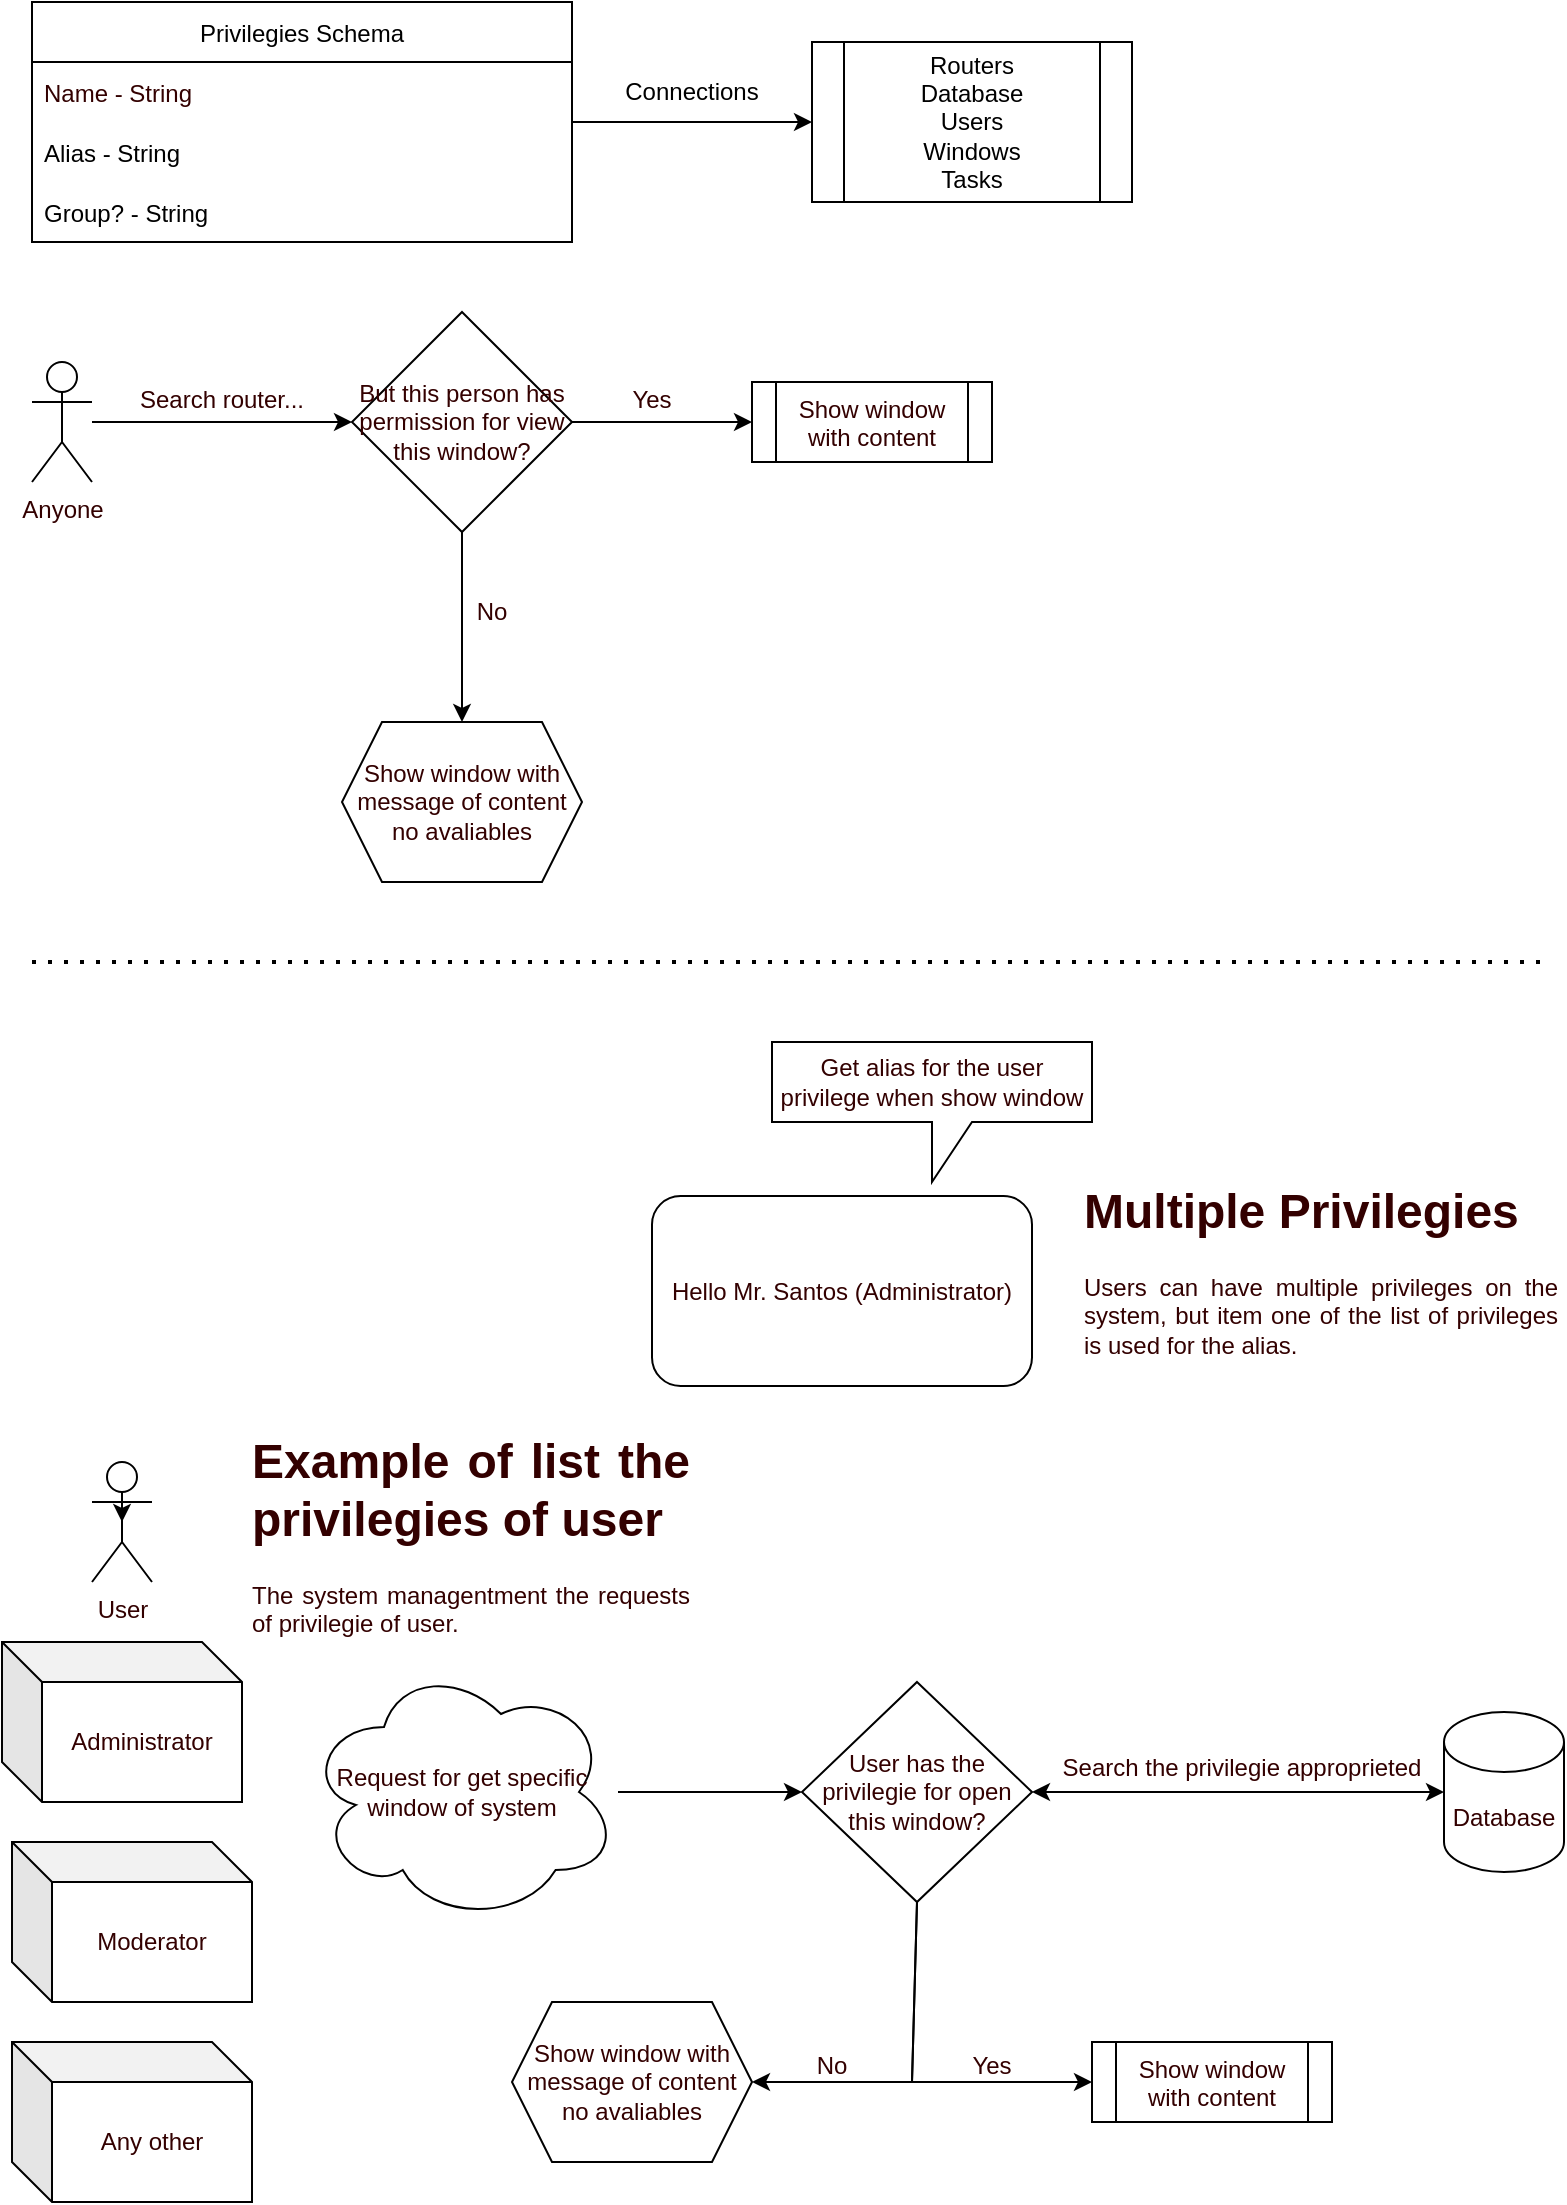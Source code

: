 <mxfile version="18.0.6" type="github">
  <diagram id="C5RBs43oDa-KdzZeNtuy" name="Page-1">
    <mxGraphModel dx="1034" dy="933" grid="1" gridSize="10" guides="1" tooltips="1" connect="1" arrows="1" fold="1" page="1" pageScale="1" pageWidth="827" pageHeight="1169" math="0" shadow="0">
      <root>
        <mxCell id="WIyWlLk6GJQsqaUBKTNV-0" />
        <mxCell id="WIyWlLk6GJQsqaUBKTNV-1" parent="WIyWlLk6GJQsqaUBKTNV-0" />
        <mxCell id="nji6fuR_Czli_-WdUarw-7" value="" style="edgeStyle=orthogonalEdgeStyle;rounded=0;orthogonalLoop=1;jettySize=auto;html=1;" edge="1" parent="WIyWlLk6GJQsqaUBKTNV-1" source="nji6fuR_Czli_-WdUarw-1" target="nji6fuR_Czli_-WdUarw-6">
          <mxGeometry relative="1" as="geometry" />
        </mxCell>
        <mxCell id="nji6fuR_Czli_-WdUarw-1" value="Privilegies Schema" style="swimlane;fontStyle=0;childLayout=stackLayout;horizontal=1;startSize=30;horizontalStack=0;resizeParent=1;resizeParentMax=0;resizeLast=0;collapsible=1;marginBottom=0;" vertex="1" parent="WIyWlLk6GJQsqaUBKTNV-1">
          <mxGeometry x="40" y="40" width="270" height="120" as="geometry" />
        </mxCell>
        <mxCell id="nji6fuR_Czli_-WdUarw-2" value="Name - String" style="text;strokeColor=none;fillColor=none;align=left;verticalAlign=middle;spacingLeft=4;spacingRight=4;overflow=hidden;points=[[0,0.5],[1,0.5]];portConstraint=eastwest;rotatable=0;fontColor=#330000;" vertex="1" parent="nji6fuR_Czli_-WdUarw-1">
          <mxGeometry y="30" width="270" height="30" as="geometry" />
        </mxCell>
        <mxCell id="nji6fuR_Czli_-WdUarw-9" value="Alias - String" style="text;strokeColor=none;fillColor=none;align=left;verticalAlign=middle;spacingLeft=4;spacingRight=4;overflow=hidden;points=[[0,0.5],[1,0.5]];portConstraint=eastwest;rotatable=0;" vertex="1" parent="nji6fuR_Czli_-WdUarw-1">
          <mxGeometry y="60" width="270" height="30" as="geometry" />
        </mxCell>
        <mxCell id="nji6fuR_Czli_-WdUarw-3" value="Group? - String" style="text;strokeColor=none;fillColor=none;align=left;verticalAlign=middle;spacingLeft=4;spacingRight=4;overflow=hidden;points=[[0,0.5],[1,0.5]];portConstraint=eastwest;rotatable=0;" vertex="1" parent="nji6fuR_Czli_-WdUarw-1">
          <mxGeometry y="90" width="270" height="30" as="geometry" />
        </mxCell>
        <mxCell id="nji6fuR_Czli_-WdUarw-6" value="Routers&lt;br&gt;Database&lt;br&gt;Users&lt;br&gt;Windows&lt;br&gt;Tasks" style="shape=process;whiteSpace=wrap;html=1;backgroundOutline=1;fontStyle=0;startSize=30;" vertex="1" parent="WIyWlLk6GJQsqaUBKTNV-1">
          <mxGeometry x="430" y="60" width="160" height="80" as="geometry" />
        </mxCell>
        <mxCell id="nji6fuR_Czli_-WdUarw-8" value="Connections" style="text;html=1;strokeColor=none;fillColor=none;align=center;verticalAlign=middle;whiteSpace=wrap;rounded=0;" vertex="1" parent="WIyWlLk6GJQsqaUBKTNV-1">
          <mxGeometry x="340" y="70" width="60" height="30" as="geometry" />
        </mxCell>
        <mxCell id="nji6fuR_Czli_-WdUarw-19" value="" style="edgeStyle=orthogonalEdgeStyle;rounded=0;orthogonalLoop=1;jettySize=auto;html=1;fontColor=#330000;" edge="1" parent="WIyWlLk6GJQsqaUBKTNV-1" source="nji6fuR_Czli_-WdUarw-11" target="nji6fuR_Czli_-WdUarw-18">
          <mxGeometry relative="1" as="geometry" />
        </mxCell>
        <mxCell id="nji6fuR_Czli_-WdUarw-11" value="Anyone" style="shape=umlActor;verticalLabelPosition=bottom;verticalAlign=top;html=1;outlineConnect=0;fontColor=#330000;" vertex="1" parent="WIyWlLk6GJQsqaUBKTNV-1">
          <mxGeometry x="40" y="220" width="30" height="60" as="geometry" />
        </mxCell>
        <mxCell id="nji6fuR_Czli_-WdUarw-15" value="Show window with content" style="shape=process;whiteSpace=wrap;html=1;backgroundOutline=1;verticalAlign=top;fontColor=#330000;" vertex="1" parent="WIyWlLk6GJQsqaUBKTNV-1">
          <mxGeometry x="400" y="230" width="120" height="40" as="geometry" />
        </mxCell>
        <mxCell id="nji6fuR_Czli_-WdUarw-20" value="" style="edgeStyle=orthogonalEdgeStyle;rounded=0;orthogonalLoop=1;jettySize=auto;html=1;fontColor=#330000;" edge="1" parent="WIyWlLk6GJQsqaUBKTNV-1" source="nji6fuR_Czli_-WdUarw-18" target="nji6fuR_Czli_-WdUarw-15">
          <mxGeometry relative="1" as="geometry" />
        </mxCell>
        <mxCell id="nji6fuR_Czli_-WdUarw-24" value="" style="edgeStyle=orthogonalEdgeStyle;rounded=0;orthogonalLoop=1;jettySize=auto;html=1;fontColor=#330000;" edge="1" parent="WIyWlLk6GJQsqaUBKTNV-1" source="nji6fuR_Czli_-WdUarw-18" target="nji6fuR_Czli_-WdUarw-23">
          <mxGeometry relative="1" as="geometry" />
        </mxCell>
        <mxCell id="nji6fuR_Czli_-WdUarw-18" value="But this person has permission for view this window?" style="rhombus;whiteSpace=wrap;html=1;fontColor=#330000;" vertex="1" parent="WIyWlLk6GJQsqaUBKTNV-1">
          <mxGeometry x="200" y="195" width="110" height="110" as="geometry" />
        </mxCell>
        <mxCell id="nji6fuR_Czli_-WdUarw-21" value="Search router..." style="text;html=1;strokeColor=none;fillColor=none;align=center;verticalAlign=middle;whiteSpace=wrap;rounded=0;fontColor=#330000;" vertex="1" parent="WIyWlLk6GJQsqaUBKTNV-1">
          <mxGeometry x="90" y="224" width="90" height="30" as="geometry" />
        </mxCell>
        <mxCell id="nji6fuR_Czli_-WdUarw-22" value="Yes" style="text;html=1;strokeColor=none;fillColor=none;align=center;verticalAlign=middle;whiteSpace=wrap;rounded=0;fontColor=#330000;" vertex="1" parent="WIyWlLk6GJQsqaUBKTNV-1">
          <mxGeometry x="320" y="224" width="60" height="30" as="geometry" />
        </mxCell>
        <mxCell id="nji6fuR_Czli_-WdUarw-23" value="Show window with message of content no avaliables" style="shape=hexagon;perimeter=hexagonPerimeter2;whiteSpace=wrap;html=1;fixedSize=1;fontColor=#330000;" vertex="1" parent="WIyWlLk6GJQsqaUBKTNV-1">
          <mxGeometry x="195" y="400" width="120" height="80" as="geometry" />
        </mxCell>
        <mxCell id="nji6fuR_Czli_-WdUarw-25" value="No" style="text;html=1;strokeColor=none;fillColor=none;align=center;verticalAlign=middle;whiteSpace=wrap;rounded=0;fontColor=#330000;" vertex="1" parent="WIyWlLk6GJQsqaUBKTNV-1">
          <mxGeometry x="240" y="330" width="60" height="30" as="geometry" />
        </mxCell>
        <mxCell id="nji6fuR_Czli_-WdUarw-26" value="" style="endArrow=none;dashed=1;html=1;dashPattern=1 3;strokeWidth=2;rounded=0;fontColor=#330000;" edge="1" parent="WIyWlLk6GJQsqaUBKTNV-1">
          <mxGeometry width="50" height="50" relative="1" as="geometry">
            <mxPoint x="40" y="520" as="sourcePoint" />
            <mxPoint x="800" y="520" as="targetPoint" />
          </mxGeometry>
        </mxCell>
        <mxCell id="nji6fuR_Czli_-WdUarw-29" value="Hello Mr. Santos (Administrator)" style="rounded=1;whiteSpace=wrap;html=1;fontColor=#330000;" vertex="1" parent="WIyWlLk6GJQsqaUBKTNV-1">
          <mxGeometry x="350" y="637" width="190" height="95" as="geometry" />
        </mxCell>
        <mxCell id="nji6fuR_Czli_-WdUarw-30" value="Get alias for the user privilege when show window" style="shape=callout;whiteSpace=wrap;html=1;perimeter=calloutPerimeter;fontColor=#330000;" vertex="1" parent="WIyWlLk6GJQsqaUBKTNV-1">
          <mxGeometry x="410" y="560" width="160" height="70" as="geometry" />
        </mxCell>
        <mxCell id="nji6fuR_Czli_-WdUarw-32" value="&lt;h1 style=&quot;text-align: justify;&quot;&gt;Multiple Privilegies&lt;/h1&gt;&lt;p style=&quot;text-align: justify;&quot;&gt;Users can have multiple privileges on the system, but item one of the list of privileges is used for the alias.&lt;/p&gt;" style="text;html=1;strokeColor=none;fillColor=none;spacing=5;spacingTop=-20;whiteSpace=wrap;overflow=hidden;rounded=0;fontColor=#330000;" vertex="1" parent="WIyWlLk6GJQsqaUBKTNV-1">
          <mxGeometry x="561" y="624.5" width="245" height="120" as="geometry" />
        </mxCell>
        <mxCell id="nji6fuR_Czli_-WdUarw-36" value="Administrator" style="shape=cube;whiteSpace=wrap;html=1;boundedLbl=1;backgroundOutline=1;darkOpacity=0.05;darkOpacity2=0.1;fontColor=#330000;" vertex="1" parent="WIyWlLk6GJQsqaUBKTNV-1">
          <mxGeometry x="25" y="860" width="120" height="80" as="geometry" />
        </mxCell>
        <mxCell id="nji6fuR_Czli_-WdUarw-37" value="Any other" style="shape=cube;whiteSpace=wrap;html=1;boundedLbl=1;backgroundOutline=1;darkOpacity=0.05;darkOpacity2=0.1;fontColor=#330000;" vertex="1" parent="WIyWlLk6GJQsqaUBKTNV-1">
          <mxGeometry x="30" y="1060" width="120" height="80" as="geometry" />
        </mxCell>
        <mxCell id="nji6fuR_Czli_-WdUarw-38" value="Moderator" style="shape=cube;whiteSpace=wrap;html=1;boundedLbl=1;backgroundOutline=1;darkOpacity=0.05;darkOpacity2=0.1;fontColor=#330000;" vertex="1" parent="WIyWlLk6GJQsqaUBKTNV-1">
          <mxGeometry x="30" y="960" width="120" height="80" as="geometry" />
        </mxCell>
        <mxCell id="nji6fuR_Czli_-WdUarw-39" value="User" style="shape=umlActor;verticalLabelPosition=bottom;verticalAlign=top;html=1;outlineConnect=0;fontColor=#330000;" vertex="1" parent="WIyWlLk6GJQsqaUBKTNV-1">
          <mxGeometry x="70" y="770" width="30" height="60" as="geometry" />
        </mxCell>
        <mxCell id="nji6fuR_Czli_-WdUarw-41" value="&lt;h1 style=&quot;text-align: justify;&quot;&gt;Example of list the privilegies of user&lt;/h1&gt;&lt;p style=&quot;text-align: justify;&quot;&gt;The system managentment the requests of privilegie of user.&lt;/p&gt;" style="text;html=1;strokeColor=none;fillColor=none;spacing=5;spacingTop=-20;whiteSpace=wrap;overflow=hidden;rounded=0;fontColor=#330000;" vertex="1" parent="WIyWlLk6GJQsqaUBKTNV-1">
          <mxGeometry x="145" y="750" width="227" height="110" as="geometry" />
        </mxCell>
        <mxCell id="nji6fuR_Czli_-WdUarw-42" style="edgeStyle=orthogonalEdgeStyle;rounded=0;orthogonalLoop=1;jettySize=auto;html=1;exitX=0;exitY=0.333;exitDx=0;exitDy=0;exitPerimeter=0;entryX=0.5;entryY=0.5;entryDx=0;entryDy=0;entryPerimeter=0;fontColor=#330000;" edge="1" parent="WIyWlLk6GJQsqaUBKTNV-1" source="nji6fuR_Czli_-WdUarw-39" target="nji6fuR_Czli_-WdUarw-39">
          <mxGeometry relative="1" as="geometry" />
        </mxCell>
        <mxCell id="nji6fuR_Czli_-WdUarw-46" value="" style="edgeStyle=orthogonalEdgeStyle;rounded=0;orthogonalLoop=1;jettySize=auto;html=1;fontColor=#330000;" edge="1" parent="WIyWlLk6GJQsqaUBKTNV-1" source="nji6fuR_Czli_-WdUarw-44" target="nji6fuR_Czli_-WdUarw-45">
          <mxGeometry relative="1" as="geometry" />
        </mxCell>
        <mxCell id="nji6fuR_Czli_-WdUarw-44" value="Request for get specific window of system" style="ellipse;shape=cloud;whiteSpace=wrap;html=1;fontColor=#330000;" vertex="1" parent="WIyWlLk6GJQsqaUBKTNV-1">
          <mxGeometry x="177" y="870" width="156" height="130" as="geometry" />
        </mxCell>
        <mxCell id="nji6fuR_Czli_-WdUarw-45" value="User has the privilegie for open this window?" style="rhombus;whiteSpace=wrap;html=1;fontColor=#330000;" vertex="1" parent="WIyWlLk6GJQsqaUBKTNV-1">
          <mxGeometry x="425" y="880" width="115" height="110" as="geometry" />
        </mxCell>
        <mxCell id="nji6fuR_Czli_-WdUarw-47" value="Database" style="shape=cylinder3;whiteSpace=wrap;html=1;boundedLbl=1;backgroundOutline=1;size=15;fontColor=#330000;" vertex="1" parent="WIyWlLk6GJQsqaUBKTNV-1">
          <mxGeometry x="746" y="895" width="60" height="80" as="geometry" />
        </mxCell>
        <mxCell id="nji6fuR_Czli_-WdUarw-49" value="Search the privilegie approprieted" style="text;html=1;strokeColor=none;fillColor=none;align=center;verticalAlign=middle;whiteSpace=wrap;rounded=0;fontColor=#330000;" vertex="1" parent="WIyWlLk6GJQsqaUBKTNV-1">
          <mxGeometry x="550" y="908" width="190" height="30" as="geometry" />
        </mxCell>
        <mxCell id="nji6fuR_Czli_-WdUarw-53" value="" style="endArrow=classic;startArrow=classic;html=1;rounded=0;fontColor=#330000;exitX=1;exitY=0.5;exitDx=0;exitDy=0;" edge="1" parent="WIyWlLk6GJQsqaUBKTNV-1" source="nji6fuR_Czli_-WdUarw-45" target="nji6fuR_Czli_-WdUarw-47">
          <mxGeometry width="50" height="50" relative="1" as="geometry">
            <mxPoint x="560" y="960" as="sourcePoint" />
            <mxPoint x="610" y="910" as="targetPoint" />
          </mxGeometry>
        </mxCell>
        <mxCell id="nji6fuR_Czli_-WdUarw-56" value="Show window with content" style="shape=process;whiteSpace=wrap;html=1;backgroundOutline=1;verticalAlign=top;fontColor=#330000;" vertex="1" parent="WIyWlLk6GJQsqaUBKTNV-1">
          <mxGeometry x="570" y="1060" width="120" height="40" as="geometry" />
        </mxCell>
        <mxCell id="nji6fuR_Czli_-WdUarw-57" value="" style="endArrow=classic;html=1;rounded=0;fontColor=#330000;exitX=0.5;exitY=1;exitDx=0;exitDy=0;entryX=0;entryY=0.5;entryDx=0;entryDy=0;" edge="1" parent="WIyWlLk6GJQsqaUBKTNV-1" source="nji6fuR_Czli_-WdUarw-45" target="nji6fuR_Czli_-WdUarw-56">
          <mxGeometry width="50" height="50" relative="1" as="geometry">
            <mxPoint x="510" y="1110" as="sourcePoint" />
            <mxPoint x="480" y="1059" as="targetPoint" />
            <Array as="points">
              <mxPoint x="480" y="1080" />
            </Array>
          </mxGeometry>
        </mxCell>
        <mxCell id="nji6fuR_Czli_-WdUarw-58" value="Yes" style="text;html=1;strokeColor=none;fillColor=none;align=center;verticalAlign=middle;whiteSpace=wrap;rounded=0;fontColor=#330000;" vertex="1" parent="WIyWlLk6GJQsqaUBKTNV-1">
          <mxGeometry x="490" y="1057" width="60" height="30" as="geometry" />
        </mxCell>
        <mxCell id="nji6fuR_Czli_-WdUarw-60" value="Show window with message of content no avaliables" style="shape=hexagon;perimeter=hexagonPerimeter2;whiteSpace=wrap;html=1;fixedSize=1;fontColor=#330000;" vertex="1" parent="WIyWlLk6GJQsqaUBKTNV-1">
          <mxGeometry x="280" y="1040" width="120" height="80" as="geometry" />
        </mxCell>
        <mxCell id="nji6fuR_Czli_-WdUarw-61" value="" style="endArrow=classic;html=1;rounded=0;fontColor=#330000;exitX=0.5;exitY=1;exitDx=0;exitDy=0;entryX=1;entryY=0.5;entryDx=0;entryDy=0;" edge="1" parent="WIyWlLk6GJQsqaUBKTNV-1" source="nji6fuR_Czli_-WdUarw-45" target="nji6fuR_Czli_-WdUarw-60">
          <mxGeometry width="50" height="50" relative="1" as="geometry">
            <mxPoint x="500" y="1130" as="sourcePoint" />
            <mxPoint x="550" y="1080" as="targetPoint" />
            <Array as="points">
              <mxPoint x="480" y="1080" />
            </Array>
          </mxGeometry>
        </mxCell>
        <mxCell id="nji6fuR_Czli_-WdUarw-63" value="No" style="text;html=1;strokeColor=none;fillColor=none;align=center;verticalAlign=middle;whiteSpace=wrap;rounded=0;fontColor=#330000;" vertex="1" parent="WIyWlLk6GJQsqaUBKTNV-1">
          <mxGeometry x="410" y="1057" width="60" height="30" as="geometry" />
        </mxCell>
      </root>
    </mxGraphModel>
  </diagram>
</mxfile>
